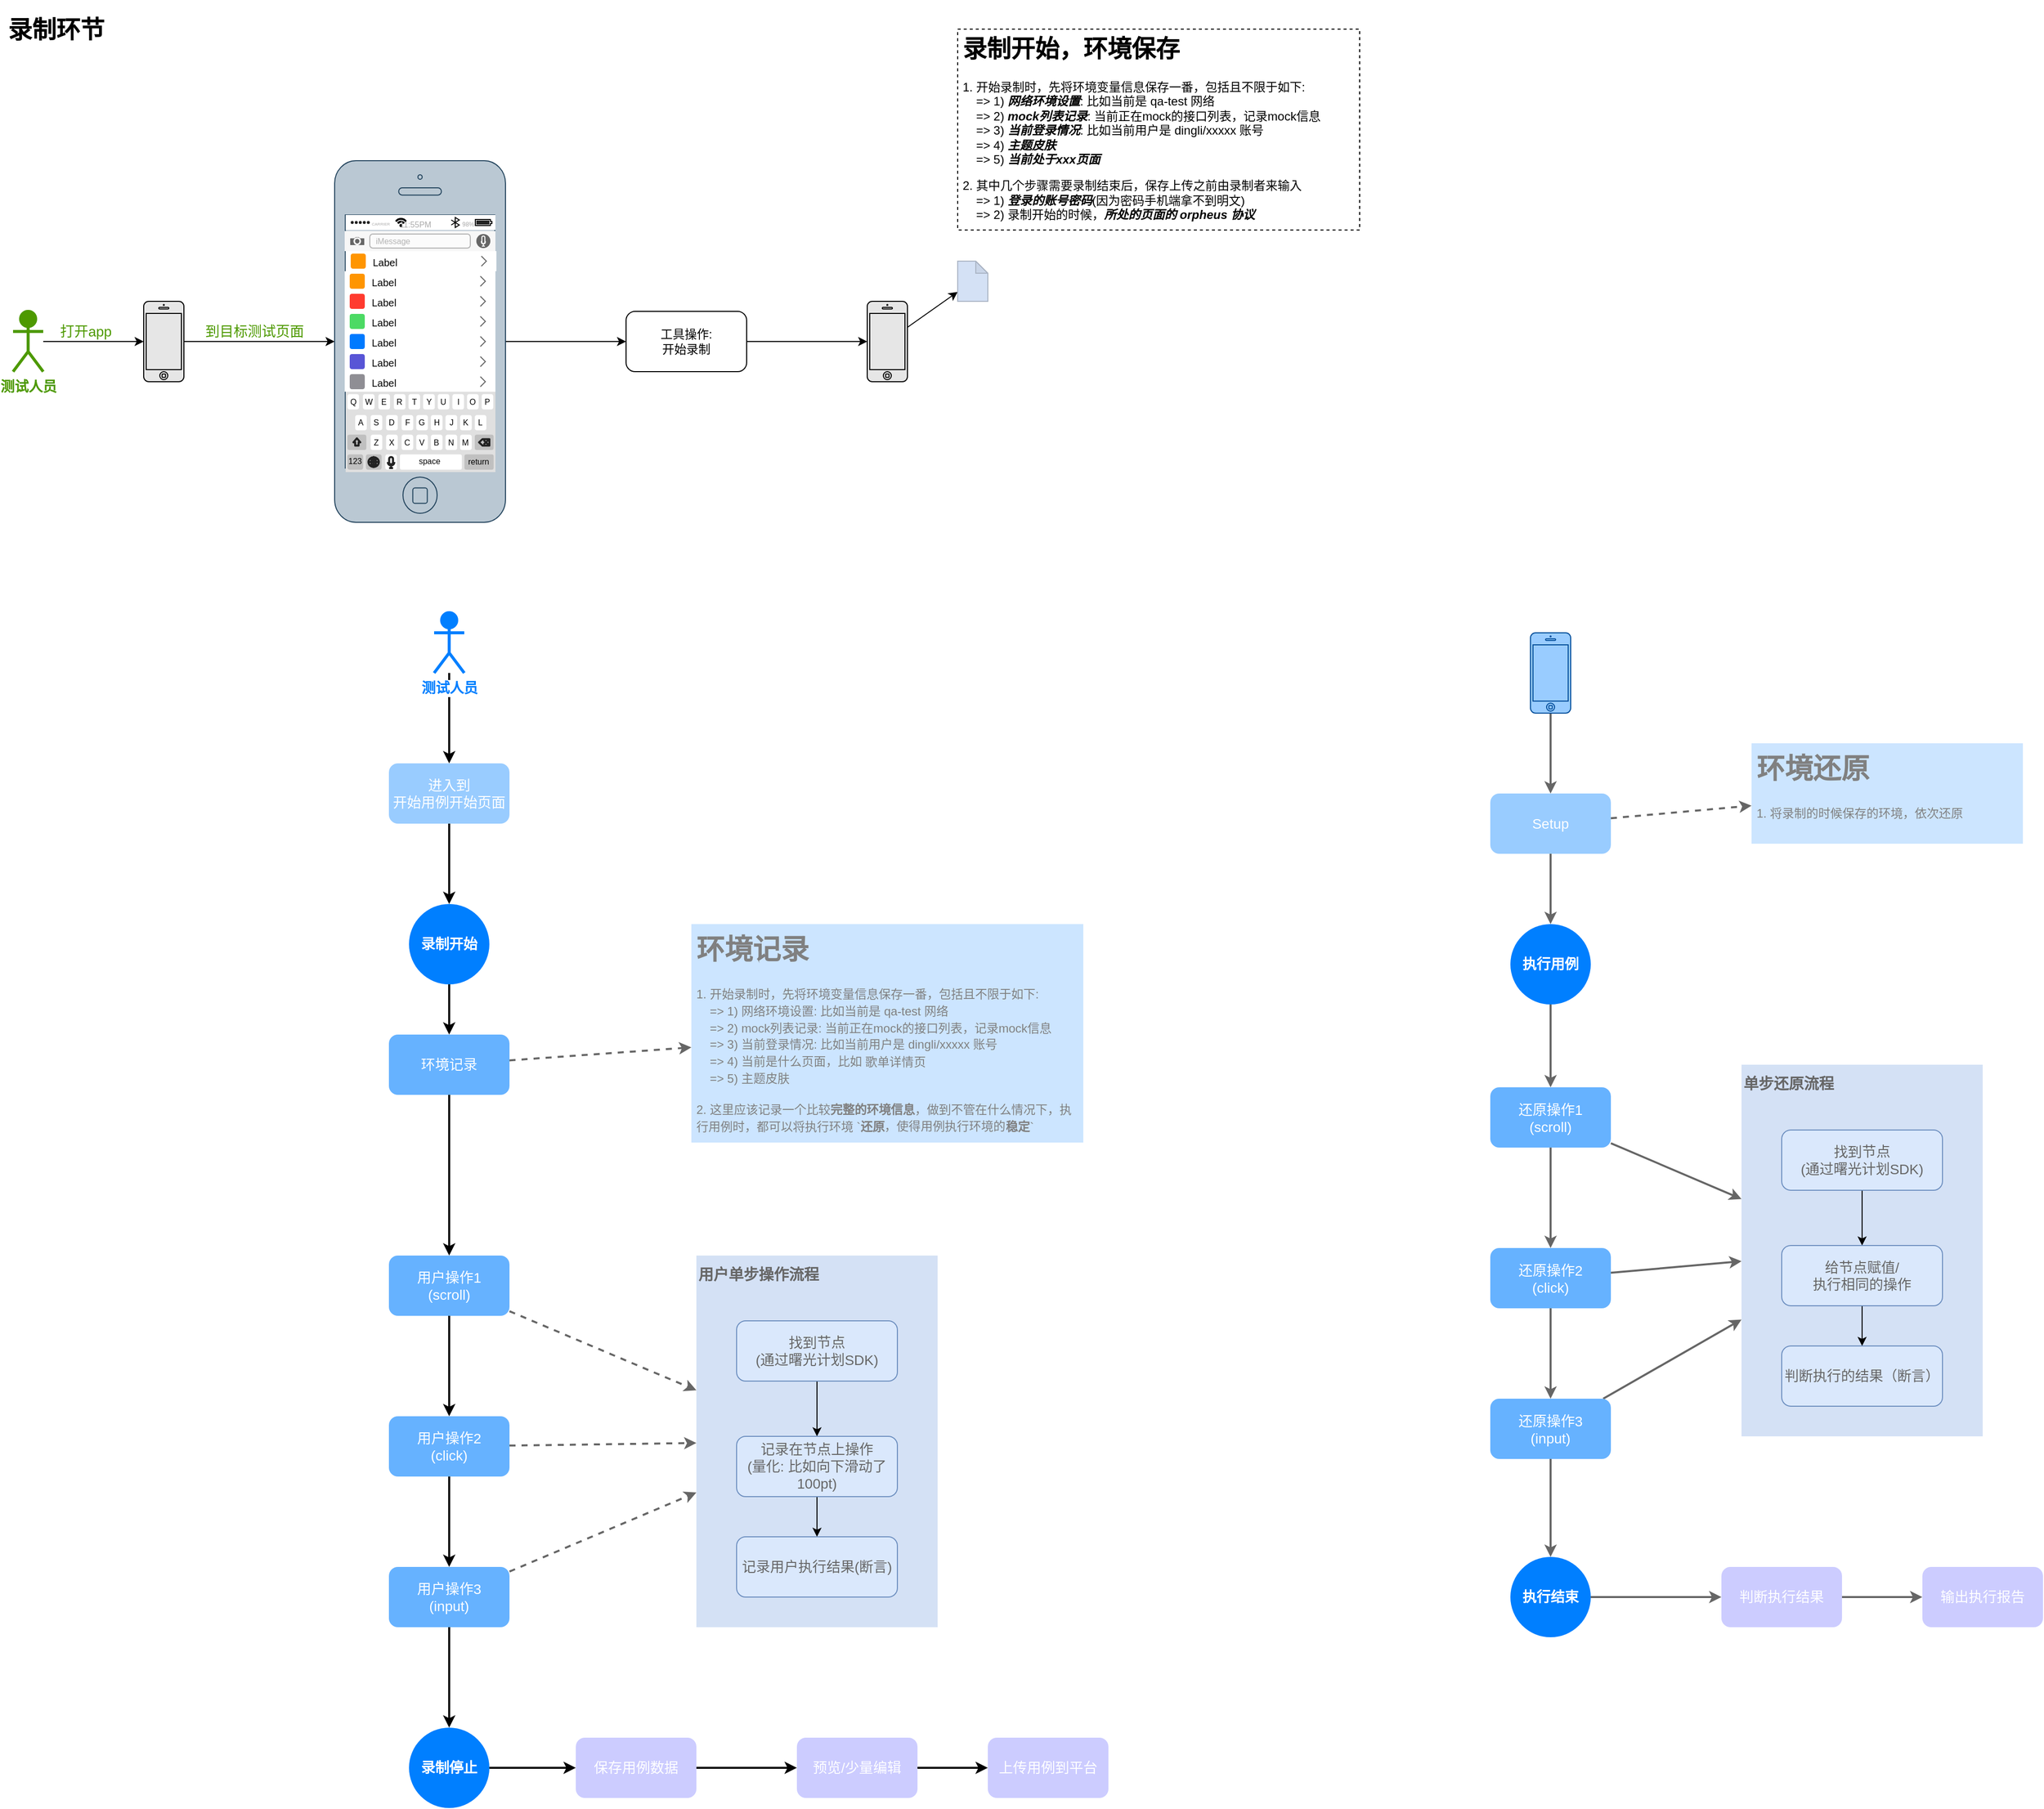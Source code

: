 <mxfile version="15.2.5" type="github">
  <diagram id="6nu6wC9H32lUqhMNFaVd" name="Page-1">
    <mxGraphModel dx="2379" dy="1328" grid="1" gridSize="10" guides="1" tooltips="1" connect="1" arrows="1" fold="1" page="1" pageScale="1" pageWidth="827" pageHeight="1169" math="0" shadow="0">
      <root>
        <mxCell id="0" />
        <mxCell id="1" parent="0" />
        <mxCell id="NThgxDd1clSjv3KLgz4_-77" value="" style="rounded=0;whiteSpace=wrap;html=1;fontSize=14;fontColor=#666666;strokeColor=none;fillColor=#D4E1F5;" parent="1" vertex="1">
          <mxGeometry x="720" y="1260" width="240" height="370" as="geometry" />
        </mxCell>
        <mxCell id="NThgxDd1clSjv3KLgz4_-2" value="&lt;h1&gt;录制环节&lt;/h1&gt;" style="text;html=1;strokeColor=none;fillColor=none;spacing=5;spacingTop=-20;whiteSpace=wrap;overflow=hidden;rounded=0;" parent="1" vertex="1">
          <mxGeometry x="30" y="20" width="190" height="120" as="geometry" />
        </mxCell>
        <mxCell id="NThgxDd1clSjv3KLgz4_-5" style="edgeStyle=none;rounded=0;orthogonalLoop=1;jettySize=auto;html=1;fontSize=14;fontColor=#4D9900;" parent="1" source="NThgxDd1clSjv3KLgz4_-6" target="NThgxDd1clSjv3KLgz4_-10" edge="1">
          <mxGeometry relative="1" as="geometry" />
        </mxCell>
        <mxCell id="NThgxDd1clSjv3KLgz4_-6" value="" style="html=1;verticalLabelPosition=bottom;labelBackgroundColor=#ffffff;verticalAlign=top;shadow=0;dashed=0;strokeWidth=1;shape=mxgraph.ios7.misc.iphone;fontSize=14;fontColor=#FFFFFF;fillColor=#E6E6E6;" parent="1" vertex="1">
          <mxGeometry x="170" y="310" width="40" height="80" as="geometry" />
        </mxCell>
        <mxCell id="NThgxDd1clSjv3KLgz4_-7" style="edgeStyle=none;rounded=0;orthogonalLoop=1;jettySize=auto;html=1;fontSize=14;fontColor=#CC0066;" parent="1" source="NThgxDd1clSjv3KLgz4_-9" target="NThgxDd1clSjv3KLgz4_-6" edge="1">
          <mxGeometry relative="1" as="geometry" />
        </mxCell>
        <mxCell id="NThgxDd1clSjv3KLgz4_-8" value="打开app" style="edgeLabel;html=1;align=center;verticalAlign=middle;resizable=0;points=[];fontSize=14;fontColor=#4D9900;" parent="NThgxDd1clSjv3KLgz4_-7" vertex="1" connectable="0">
          <mxGeometry x="-0.16" relative="1" as="geometry">
            <mxPoint y="-10" as="offset" />
          </mxGeometry>
        </mxCell>
        <mxCell id="NThgxDd1clSjv3KLgz4_-9" value="测试人员" style="shape=umlActor;verticalLabelPosition=bottom;verticalAlign=top;html=1;labelBackgroundColor=#ffffff;fontSize=14;fontColor=#4D9900;fillColor=#4D9900;strokeColor=#4D9900;strokeWidth=3;fontStyle=1" parent="1" vertex="1">
          <mxGeometry x="40" y="320" width="30" height="60" as="geometry" />
        </mxCell>
        <mxCell id="NThgxDd1clSjv3KLgz4_-47" style="edgeStyle=orthogonalEdgeStyle;rounded=0;orthogonalLoop=1;jettySize=auto;html=1;" parent="1" source="NThgxDd1clSjv3KLgz4_-10" target="NThgxDd1clSjv3KLgz4_-46" edge="1">
          <mxGeometry relative="1" as="geometry" />
        </mxCell>
        <mxCell id="NThgxDd1clSjv3KLgz4_-10" value="" style="html=1;verticalLabelPosition=bottom;labelBackgroundColor=#ffffff;verticalAlign=top;shadow=0;dashed=0;strokeWidth=1;shape=mxgraph.ios7.misc.iphone;fontSize=14;fillColor=#bac8d3;strokeColor=#23445d;" parent="1" vertex="1">
          <mxGeometry x="360" y="170" width="170" height="360" as="geometry" />
        </mxCell>
        <mxCell id="NThgxDd1clSjv3KLgz4_-11" value="到目标测试页面" style="edgeLabel;html=1;align=center;verticalAlign=middle;resizable=0;points=[];fontSize=14;fontColor=#4D9900;" parent="1" vertex="1" connectable="0">
          <mxGeometry x="280" y="340" as="geometry" />
        </mxCell>
        <mxCell id="NThgxDd1clSjv3KLgz4_-12" value="" style="shape=rect;strokeColor=none;fillColor=#ffffff;gradientColor=none;shadow=0;labelBackgroundColor=#ffffff;fontSize=14;fontColor=#4D9900;" parent="1" vertex="1">
          <mxGeometry x="370" y="280" width="150" height="120" as="geometry" />
        </mxCell>
        <mxCell id="NThgxDd1clSjv3KLgz4_-13" value="Label" style="shape=rect;strokeColor=none;fontSize=10;fontColor=#000000;resizeWidth=1;align=left;spacingLeft=25;spacingTop=2;" parent="NThgxDd1clSjv3KLgz4_-12" vertex="1">
          <mxGeometry width="150" height="20" relative="1" as="geometry" />
        </mxCell>
        <mxCell id="NThgxDd1clSjv3KLgz4_-14" value="" style="shape=rect;rounded=1;rSize=3;strokeColor=none;fillColor=#FF9501;" parent="NThgxDd1clSjv3KLgz4_-13" vertex="1">
          <mxGeometry y="0.5" width="15" height="15" relative="1" as="geometry">
            <mxPoint x="5" y="-7.5" as="offset" />
          </mxGeometry>
        </mxCell>
        <mxCell id="NThgxDd1clSjv3KLgz4_-15" value="" style="shape=mxgraph.ios7.misc.right;strokeColor=#666666;" parent="NThgxDd1clSjv3KLgz4_-13" vertex="1">
          <mxGeometry x="1" y="0.5" width="5" height="10" relative="1" as="geometry">
            <mxPoint x="-15" y="-5" as="offset" />
          </mxGeometry>
        </mxCell>
        <mxCell id="NThgxDd1clSjv3KLgz4_-16" value="Label" style="shape=rect;strokeColor=none;fontSize=10;fontColor=#000000;resizeWidth=1;align=left;spacingLeft=25;spacingTop=2;" parent="NThgxDd1clSjv3KLgz4_-12" vertex="1">
          <mxGeometry width="150" height="20" relative="1" as="geometry">
            <mxPoint y="20" as="offset" />
          </mxGeometry>
        </mxCell>
        <mxCell id="NThgxDd1clSjv3KLgz4_-17" value="" style="shape=rect;rounded=1;rSize=3;strokeColor=none;fillColor=#FF3B2F;" parent="NThgxDd1clSjv3KLgz4_-16" vertex="1">
          <mxGeometry y="0.5" width="15" height="15" relative="1" as="geometry">
            <mxPoint x="5" y="-7.5" as="offset" />
          </mxGeometry>
        </mxCell>
        <mxCell id="NThgxDd1clSjv3KLgz4_-18" value="" style="shape=mxgraph.ios7.misc.right;strokeColor=#666666;" parent="NThgxDd1clSjv3KLgz4_-16" vertex="1">
          <mxGeometry x="1" y="0.5" width="5" height="10" relative="1" as="geometry">
            <mxPoint x="-15" y="-5" as="offset" />
          </mxGeometry>
        </mxCell>
        <mxCell id="NThgxDd1clSjv3KLgz4_-19" value="Label" style="shape=rect;strokeColor=none;fontSize=10;fontColor=#000000;resizeWidth=1;align=left;spacingLeft=25;spacingTop=2;" parent="NThgxDd1clSjv3KLgz4_-12" vertex="1">
          <mxGeometry width="150" height="20" relative="1" as="geometry">
            <mxPoint y="40" as="offset" />
          </mxGeometry>
        </mxCell>
        <mxCell id="NThgxDd1clSjv3KLgz4_-20" value="" style="shape=rect;rounded=1;rSize=3;strokeColor=none;fillColor=#4CDA64;" parent="NThgxDd1clSjv3KLgz4_-19" vertex="1">
          <mxGeometry y="0.5" width="15" height="15" relative="1" as="geometry">
            <mxPoint x="5" y="-7.5" as="offset" />
          </mxGeometry>
        </mxCell>
        <mxCell id="NThgxDd1clSjv3KLgz4_-21" value="" style="shape=mxgraph.ios7.misc.right;strokeColor=#666666;" parent="NThgxDd1clSjv3KLgz4_-19" vertex="1">
          <mxGeometry x="1" y="0.5" width="5" height="10" relative="1" as="geometry">
            <mxPoint x="-15" y="-5" as="offset" />
          </mxGeometry>
        </mxCell>
        <mxCell id="NThgxDd1clSjv3KLgz4_-22" value="Label" style="shape=rect;strokeColor=none;fontSize=10;fontColor=#000000;resizeWidth=1;align=left;spacingLeft=25;spacingTop=2;" parent="NThgxDd1clSjv3KLgz4_-12" vertex="1">
          <mxGeometry width="150" height="20" relative="1" as="geometry">
            <mxPoint y="60" as="offset" />
          </mxGeometry>
        </mxCell>
        <mxCell id="NThgxDd1clSjv3KLgz4_-23" value="" style="shape=rect;rounded=1;rSize=3;strokeColor=none;fillColor=#007AFF;" parent="NThgxDd1clSjv3KLgz4_-22" vertex="1">
          <mxGeometry y="0.5" width="15" height="15" relative="1" as="geometry">
            <mxPoint x="5" y="-7.5" as="offset" />
          </mxGeometry>
        </mxCell>
        <mxCell id="NThgxDd1clSjv3KLgz4_-24" value="" style="shape=mxgraph.ios7.misc.right;strokeColor=#666666;" parent="NThgxDd1clSjv3KLgz4_-22" vertex="1">
          <mxGeometry x="1" y="0.5" width="5" height="10" relative="1" as="geometry">
            <mxPoint x="-15" y="-5" as="offset" />
          </mxGeometry>
        </mxCell>
        <mxCell id="NThgxDd1clSjv3KLgz4_-25" value="Label" style="shape=rect;strokeColor=none;fontSize=10;fontColor=#000000;resizeWidth=1;align=left;spacingLeft=25;spacingTop=2;" parent="NThgxDd1clSjv3KLgz4_-12" vertex="1">
          <mxGeometry width="150" height="20" relative="1" as="geometry">
            <mxPoint y="80" as="offset" />
          </mxGeometry>
        </mxCell>
        <mxCell id="NThgxDd1clSjv3KLgz4_-26" value="" style="shape=rect;rounded=1;rSize=3;strokeColor=none;fillColor=#5855D6;" parent="NThgxDd1clSjv3KLgz4_-25" vertex="1">
          <mxGeometry y="0.5" width="15" height="15" relative="1" as="geometry">
            <mxPoint x="5" y="-7.5" as="offset" />
          </mxGeometry>
        </mxCell>
        <mxCell id="NThgxDd1clSjv3KLgz4_-27" value="" style="shape=mxgraph.ios7.misc.right;strokeColor=#666666;" parent="NThgxDd1clSjv3KLgz4_-25" vertex="1">
          <mxGeometry x="1" y="0.5" width="5" height="10" relative="1" as="geometry">
            <mxPoint x="-15" y="-5" as="offset" />
          </mxGeometry>
        </mxCell>
        <mxCell id="NThgxDd1clSjv3KLgz4_-28" value="Label" style="shape=rect;strokeColor=none;fontSize=10;fontColor=#000000;resizeWidth=1;align=left;spacingLeft=25;spacingTop=2;" parent="NThgxDd1clSjv3KLgz4_-12" vertex="1">
          <mxGeometry width="150" height="20" relative="1" as="geometry">
            <mxPoint y="100" as="offset" />
          </mxGeometry>
        </mxCell>
        <mxCell id="NThgxDd1clSjv3KLgz4_-29" value="" style="shape=rect;rounded=1;rSize=3;strokeColor=none;fillColor=#8F8E94;" parent="NThgxDd1clSjv3KLgz4_-28" vertex="1">
          <mxGeometry y="0.5" width="15" height="15" relative="1" as="geometry">
            <mxPoint x="5" y="-7.5" as="offset" />
          </mxGeometry>
        </mxCell>
        <mxCell id="NThgxDd1clSjv3KLgz4_-30" value="" style="shape=mxgraph.ios7.misc.right;strokeColor=#666666;" parent="NThgxDd1clSjv3KLgz4_-28" vertex="1">
          <mxGeometry x="1" y="0.5" width="5" height="10" relative="1" as="geometry">
            <mxPoint x="-15" y="-5" as="offset" />
          </mxGeometry>
        </mxCell>
        <mxCell id="NThgxDd1clSjv3KLgz4_-31" value="" style="html=1;strokeWidth=1;shadow=0;dashed=0;shape=mxgraph.ios7ui.appBar;fillColor=#ffffff;gradientColor=none;labelBackgroundColor=#ffffff;fontSize=14;fontColor=#4D9900;" parent="1" vertex="1">
          <mxGeometry x="371" y="224" width="149" height="15" as="geometry" />
        </mxCell>
        <mxCell id="NThgxDd1clSjv3KLgz4_-32" value="CARRIER" style="shape=rect;align=left;fontSize=8;spacingLeft=24;fontSize=4;fontColor=#aaaaaa;strokeColor=none;fillColor=none;spacingTop=4;" parent="NThgxDd1clSjv3KLgz4_-31" vertex="1">
          <mxGeometry y="0.5" width="50" height="13" relative="1" as="geometry">
            <mxPoint y="-6.5" as="offset" />
          </mxGeometry>
        </mxCell>
        <mxCell id="NThgxDd1clSjv3KLgz4_-33" value="11:55PM" style="shape=rect;fontSize=8;fontColor=#aaaaaa;strokeColor=none;fillColor=none;spacingTop=4;" parent="NThgxDd1clSjv3KLgz4_-31" vertex="1">
          <mxGeometry x="0.5" y="0.5" width="50" height="13" relative="1" as="geometry">
            <mxPoint x="-30" y="-6.5" as="offset" />
          </mxGeometry>
        </mxCell>
        <mxCell id="NThgxDd1clSjv3KLgz4_-34" value="98%" style="shape=rect;align=right;fontSize=8;spacingRight=19;fontSize=6;fontColor=#aaaaaa;strokeColor=none;fillColor=none;spacingTop=4;" parent="NThgxDd1clSjv3KLgz4_-31" vertex="1">
          <mxGeometry x="1" y="0.5" width="45" height="13" relative="1" as="geometry">
            <mxPoint x="-45" y="-6.5" as="offset" />
          </mxGeometry>
        </mxCell>
        <mxCell id="NThgxDd1clSjv3KLgz4_-35" value="" style="shape=rect;fillColor=#F7F7F7;strokeColor=none;labelBackgroundColor=#ffffff;fontSize=14;fontColor=#4D9900;" parent="1" vertex="1">
          <mxGeometry x="370" y="240" width="150" height="20" as="geometry" />
        </mxCell>
        <mxCell id="NThgxDd1clSjv3KLgz4_-36" value="iMessage" style="html=1;strokeWidth=1;shadow=0;dashed=0;shape=mxgraph.ios7ui.marginRect;rx=3;ry=3;rectMarginLeft=25;rectMarginRight=25;rectMarginTop=3;rectMarginBottom=3;fillColor=#FBFBFB;strokeColor=#B3B3B3;fontColor=#B3B3B3;align=left;spacingLeft=29;fontSize=8;" parent="NThgxDd1clSjv3KLgz4_-35" vertex="1">
          <mxGeometry width="150" height="20" as="geometry" />
        </mxCell>
        <mxCell id="NThgxDd1clSjv3KLgz4_-37" value="" style="strokeWidth=1;strokeColor=#F7F7F7;fillColor=#666666;shape=mxgraph.ios7.icons.camera;" parent="NThgxDd1clSjv3KLgz4_-35" vertex="1">
          <mxGeometry y="0.5" width="15" height="9" relative="1" as="geometry">
            <mxPoint x="5" y="-4.5" as="offset" />
          </mxGeometry>
        </mxCell>
        <mxCell id="NThgxDd1clSjv3KLgz4_-38" value="" style="strokeColor=none;fillColor=#666666;shape=ellipse;" parent="NThgxDd1clSjv3KLgz4_-35" vertex="1">
          <mxGeometry x="1" y="0.5" width="14" height="14" relative="1" as="geometry">
            <mxPoint x="-19" y="-7" as="offset" />
          </mxGeometry>
        </mxCell>
        <mxCell id="NThgxDd1clSjv3KLgz4_-39" value="" style="strokeColor=#F7F7F7;fillColor=none;shape=mxgraph.ios7.icons.microphone;strokeWidth=1;" parent="NThgxDd1clSjv3KLgz4_-38" vertex="1">
          <mxGeometry x="0.5" y="0.5" width="4" height="10" relative="1" as="geometry">
            <mxPoint x="-2" y="-5" as="offset" />
          </mxGeometry>
        </mxCell>
        <mxCell id="NThgxDd1clSjv3KLgz4_-40" value="" style="html=1;verticalLabelPosition=bottom;labelBackgroundColor=#ffffff;verticalAlign=top;shadow=0;dashed=0;strokeWidth=2;shape=mxgraph.ios7.misc.keyboard_(letters);fontSize=14;fontColor=#4D9900;fillColor=#E6FFCC;" parent="1" vertex="1">
          <mxGeometry x="371" y="400" width="149" height="80" as="geometry" />
        </mxCell>
        <mxCell id="NThgxDd1clSjv3KLgz4_-41" value="Label" style="shape=rect;strokeColor=none;fontSize=10;fontColor=#000000;resizeWidth=1;align=left;spacingLeft=25;spacingTop=2;" parent="1" vertex="1">
          <mxGeometry x="371" y="260" width="150" height="20" as="geometry" />
        </mxCell>
        <mxCell id="NThgxDd1clSjv3KLgz4_-42" value="" style="shape=rect;rounded=1;rSize=3;strokeColor=none;fillColor=#FF9501;" parent="NThgxDd1clSjv3KLgz4_-41" vertex="1">
          <mxGeometry y="0.5" width="15" height="15" relative="1" as="geometry">
            <mxPoint x="5" y="-7.5" as="offset" />
          </mxGeometry>
        </mxCell>
        <mxCell id="NThgxDd1clSjv3KLgz4_-43" value="" style="shape=mxgraph.ios7.misc.right;strokeColor=#666666;" parent="NThgxDd1clSjv3KLgz4_-41" vertex="1">
          <mxGeometry x="1" y="0.5" width="5" height="10" relative="1" as="geometry">
            <mxPoint x="-15" y="-5" as="offset" />
          </mxGeometry>
        </mxCell>
        <mxCell id="NThgxDd1clSjv3KLgz4_-52" style="edgeStyle=orthogonalEdgeStyle;rounded=0;orthogonalLoop=1;jettySize=auto;html=1;" parent="1" source="NThgxDd1clSjv3KLgz4_-46" target="NThgxDd1clSjv3KLgz4_-50" edge="1">
          <mxGeometry relative="1" as="geometry" />
        </mxCell>
        <mxCell id="NThgxDd1clSjv3KLgz4_-46" value="工具操作:&lt;br&gt;开始录制" style="rounded=1;whiteSpace=wrap;html=1;" parent="1" vertex="1">
          <mxGeometry x="650" y="320" width="120" height="60" as="geometry" />
        </mxCell>
        <mxCell id="NThgxDd1clSjv3KLgz4_-49" style="edgeStyle=none;rounded=0;orthogonalLoop=1;jettySize=auto;html=1;fontSize=14;fontColor=#4D9900;startArrow=none;startFill=0;endArrow=classic;endFill=1;" parent="1" source="NThgxDd1clSjv3KLgz4_-50" target="NThgxDd1clSjv3KLgz4_-51" edge="1">
          <mxGeometry relative="1" as="geometry" />
        </mxCell>
        <mxCell id="NThgxDd1clSjv3KLgz4_-50" value="" style="html=1;verticalLabelPosition=bottom;labelBackgroundColor=#ffffff;verticalAlign=top;shadow=0;dashed=0;strokeWidth=1;shape=mxgraph.ios7.misc.iphone;fontSize=14;fontColor=#FFFFFF;fillColor=#E6E6E6;" parent="1" vertex="1">
          <mxGeometry x="890" y="310" width="40" height="80" as="geometry" />
        </mxCell>
        <mxCell id="NThgxDd1clSjv3KLgz4_-51" value="" style="shape=note;whiteSpace=wrap;html=1;backgroundOutline=1;darkOpacity=0.05;labelBackgroundColor=#ffffff;fontSize=14;fontColor=#4D9900;strokeWidth=1;size=12;fillColor=#D4E1F5;strokeColor=#AAB4C4;" parent="1" vertex="1">
          <mxGeometry x="980" y="270" width="30" height="40" as="geometry" />
        </mxCell>
        <mxCell id="NThgxDd1clSjv3KLgz4_-53" value="&lt;h1&gt;录制开始，环境保存&lt;/h1&gt;&lt;p&gt;1. 开始录制时，先将环境变量信息保存一番，包括且不限于如下:&amp;nbsp;&lt;br&gt;&amp;nbsp; &amp;nbsp; =&amp;gt; 1) &lt;b&gt;&lt;i&gt;网络环境设置&lt;/i&gt;&lt;/b&gt;: 比如当前是 qa-test 网络&lt;br&gt;&amp;nbsp; &amp;nbsp; =&amp;gt; 2) &lt;b&gt;&lt;i&gt;mock列表记录&lt;/i&gt;&lt;/b&gt;: 当前正在mock的接口列表，记录mock信息&lt;br&gt;&amp;nbsp; &amp;nbsp; =&amp;gt; 3) &lt;b&gt;&lt;i&gt;当前登录情况&lt;/i&gt;&lt;/b&gt;: 比如当前用户是 dingli/xxxxx 账号&lt;br&gt;&amp;nbsp; &amp;nbsp; =&amp;gt; 4) &lt;b&gt;&lt;i&gt;主题皮肤&lt;/i&gt;&lt;/b&gt;&lt;br&gt;&amp;nbsp; &amp;nbsp; =&amp;gt; 5) &lt;b&gt;&lt;i&gt;当前处于xxx页面&lt;/i&gt;&lt;/b&gt;&lt;/p&gt;&lt;p&gt;2. 其中几个步骤需要录制结束后，保存上传之前由录制者来输入&lt;br&gt;&amp;nbsp; &amp;nbsp; =&amp;gt; 1) &lt;b&gt;&lt;i&gt;登录的账号密码&lt;/i&gt;&lt;/b&gt;(因为密码手机端拿不到明文)&lt;br&gt;&amp;nbsp; &amp;nbsp; =&amp;gt; 2) 录制开始的时候，&lt;b&gt;&lt;i&gt;所处的页面的 orpheus 协议&lt;/i&gt;&lt;/b&gt;&lt;/p&gt;" style="text;html=1;strokeColor=default;fillColor=none;spacing=5;spacingTop=-20;whiteSpace=wrap;overflow=hidden;rounded=0;dashed=1;" parent="1" vertex="1">
          <mxGeometry x="980" y="39" width="400" height="200" as="geometry" />
        </mxCell>
        <mxCell id="NThgxDd1clSjv3KLgz4_-61" style="edgeStyle=orthogonalEdgeStyle;rounded=0;orthogonalLoop=1;jettySize=auto;html=1;fontSize=14;fontColor=#000000;strokeWidth=2;" parent="1" source="NThgxDd1clSjv3KLgz4_-54" target="NThgxDd1clSjv3KLgz4_-60" edge="1">
          <mxGeometry relative="1" as="geometry" />
        </mxCell>
        <mxCell id="NThgxDd1clSjv3KLgz4_-54" value="录制开始" style="ellipse;whiteSpace=wrap;html=1;aspect=fixed;strokeColor=none;fontSize=14;fontStyle=1;fontColor=#FFFFFF;fillColor=#007FFF;" parent="1" vertex="1">
          <mxGeometry x="434" y="910" width="80" height="80" as="geometry" />
        </mxCell>
        <mxCell id="NThgxDd1clSjv3KLgz4_-59" style="edgeStyle=orthogonalEdgeStyle;rounded=0;orthogonalLoop=1;jettySize=auto;html=1;fontSize=14;fontColor=#000000;strokeWidth=2;" parent="1" source="NThgxDd1clSjv3KLgz4_-56" target="NThgxDd1clSjv3KLgz4_-54" edge="1">
          <mxGeometry relative="1" as="geometry" />
        </mxCell>
        <mxCell id="NThgxDd1clSjv3KLgz4_-56" value="进入到&lt;br&gt;开始用例开始页面" style="rounded=1;whiteSpace=wrap;html=1;fontSize=14;fillColor=#99CCFF;strokeColor=none;fontColor=#FFFFFF;" parent="1" vertex="1">
          <mxGeometry x="414" y="770" width="120" height="60" as="geometry" />
        </mxCell>
        <mxCell id="NThgxDd1clSjv3KLgz4_-63" style="rounded=0;orthogonalLoop=1;jettySize=auto;html=1;fontSize=14;fontColor=#808080;dashed=1;strokeWidth=2;strokeColor=#666666;" parent="1" source="NThgxDd1clSjv3KLgz4_-60" target="NThgxDd1clSjv3KLgz4_-62" edge="1">
          <mxGeometry relative="1" as="geometry" />
        </mxCell>
        <mxCell id="NThgxDd1clSjv3KLgz4_-68" style="edgeStyle=none;rounded=0;orthogonalLoop=1;jettySize=auto;html=1;fontSize=14;fontColor=#808080;strokeWidth=2;" parent="1" source="NThgxDd1clSjv3KLgz4_-60" target="NThgxDd1clSjv3KLgz4_-65" edge="1">
          <mxGeometry relative="1" as="geometry" />
        </mxCell>
        <mxCell id="NThgxDd1clSjv3KLgz4_-60" value="环境记录" style="rounded=1;whiteSpace=wrap;html=1;fontSize=14;fillColor=#66B2FF;strokeColor=none;fontColor=#FFFFFF;" parent="1" vertex="1">
          <mxGeometry x="414" y="1040" width="120" height="60" as="geometry" />
        </mxCell>
        <mxCell id="NThgxDd1clSjv3KLgz4_-62" value="&lt;h1&gt;环境记录&lt;/h1&gt;&lt;p&gt;&lt;span style=&quot;font-size: 12px&quot;&gt;1. 开始录制时，先将环境变量信息保存一番，包括且不限于如下:&amp;nbsp;&lt;/span&gt;&lt;br style=&quot;font-size: 12px&quot;&gt;&lt;span style=&quot;font-size: 12px&quot;&gt;&amp;nbsp; &amp;nbsp; =&amp;gt; 1) 网络环境设置: 比如当前是 qa-test 网络&lt;/span&gt;&lt;br style=&quot;font-size: 12px&quot;&gt;&lt;span style=&quot;font-size: 12px&quot;&gt;&amp;nbsp; &amp;nbsp; =&amp;gt; 2) mock列表记录: 当前正在mock的接口列表，记录mock信息&lt;/span&gt;&lt;br style=&quot;font-size: 12px&quot;&gt;&lt;span style=&quot;font-size: 12px&quot;&gt;&amp;nbsp; &amp;nbsp; =&amp;gt; 3) 当前登录情况: 比如当前用户是 dingli/xxxxx 账号&lt;/span&gt;&lt;br style=&quot;font-size: 12px&quot;&gt;&lt;span style=&quot;font-size: 12px&quot;&gt;&amp;nbsp; &amp;nbsp; =&amp;gt; 4) 当前是什么页面，比如 `歌单详情页`&amp;nbsp;&lt;br&gt;&amp;nbsp; &amp;nbsp; =&amp;gt; 5) 主题皮肤&lt;/span&gt;&lt;/p&gt;&lt;p&gt;&lt;span style=&quot;font-size: 12px&quot;&gt;2. 这里应该记录一个比较&lt;b&gt;完整的环境信息&lt;/b&gt;，做到不管在什么情况下，执行用例时，都可以将执行环境 `&lt;b&gt;还原&lt;/b&gt;`，使得用例执行环境的 `&lt;b&gt;稳定&lt;/b&gt;`&lt;/span&gt;&lt;/p&gt;" style="text;html=1;spacing=5;spacingTop=-20;whiteSpace=wrap;overflow=hidden;rounded=0;fontSize=14;fontColor=#808080;fillColor=#CCE5FF;" parent="1" vertex="1">
          <mxGeometry x="715" y="930" width="390" height="217.5" as="geometry" />
        </mxCell>
        <mxCell id="NThgxDd1clSjv3KLgz4_-70" style="edgeStyle=none;rounded=0;orthogonalLoop=1;jettySize=auto;html=1;fontSize=14;fontColor=#808080;strokeWidth=2;" parent="1" source="NThgxDd1clSjv3KLgz4_-64" target="NThgxDd1clSjv3KLgz4_-66" edge="1">
          <mxGeometry relative="1" as="geometry" />
        </mxCell>
        <mxCell id="NThgxDd1clSjv3KLgz4_-80" style="edgeStyle=none;rounded=0;orthogonalLoop=1;jettySize=auto;html=1;dashed=1;fontSize=15;fontColor=#666666;strokeWidth=2;strokeColor=#666666;" parent="1" source="NThgxDd1clSjv3KLgz4_-64" target="NThgxDd1clSjv3KLgz4_-77" edge="1">
          <mxGeometry relative="1" as="geometry" />
        </mxCell>
        <mxCell id="NThgxDd1clSjv3KLgz4_-64" value="用户操作2&lt;br&gt;(click)" style="rounded=1;whiteSpace=wrap;html=1;fontSize=14;fillColor=#66B2FF;strokeColor=none;fontColor=#FFFFFF;" parent="1" vertex="1">
          <mxGeometry x="414" y="1420" width="120" height="60" as="geometry" />
        </mxCell>
        <mxCell id="NThgxDd1clSjv3KLgz4_-69" style="edgeStyle=none;rounded=0;orthogonalLoop=1;jettySize=auto;html=1;fontSize=14;fontColor=#808080;strokeWidth=2;" parent="1" source="NThgxDd1clSjv3KLgz4_-65" target="NThgxDd1clSjv3KLgz4_-64" edge="1">
          <mxGeometry relative="1" as="geometry" />
        </mxCell>
        <mxCell id="NThgxDd1clSjv3KLgz4_-79" style="edgeStyle=none;rounded=0;orthogonalLoop=1;jettySize=auto;html=1;fontSize=15;fontColor=#666666;dashed=1;strokeWidth=2;strokeColor=#666666;" parent="1" source="NThgxDd1clSjv3KLgz4_-65" target="NThgxDd1clSjv3KLgz4_-77" edge="1">
          <mxGeometry relative="1" as="geometry" />
        </mxCell>
        <mxCell id="NThgxDd1clSjv3KLgz4_-65" value="用户操作1&lt;br&gt;(scroll)" style="rounded=1;whiteSpace=wrap;html=1;fontSize=14;fillColor=#66B2FF;strokeColor=none;fontColor=#FFFFFF;" parent="1" vertex="1">
          <mxGeometry x="414" y="1260" width="120" height="60" as="geometry" />
        </mxCell>
        <mxCell id="NThgxDd1clSjv3KLgz4_-81" style="edgeStyle=none;rounded=0;orthogonalLoop=1;jettySize=auto;html=1;dashed=1;fontSize=15;fontColor=#666666;strokeWidth=2;strokeColor=#666666;" parent="1" source="NThgxDd1clSjv3KLgz4_-66" target="NThgxDd1clSjv3KLgz4_-77" edge="1">
          <mxGeometry relative="1" as="geometry" />
        </mxCell>
        <mxCell id="NThgxDd1clSjv3KLgz4_-84" style="edgeStyle=none;rounded=0;orthogonalLoop=1;jettySize=auto;html=1;fontSize=15;fontColor=#666666;strokeWidth=2;" parent="1" source="NThgxDd1clSjv3KLgz4_-66" target="NThgxDd1clSjv3KLgz4_-83" edge="1">
          <mxGeometry relative="1" as="geometry" />
        </mxCell>
        <mxCell id="NThgxDd1clSjv3KLgz4_-66" value="用户操作3&lt;br&gt;(input)" style="rounded=1;whiteSpace=wrap;html=1;fontSize=14;fillColor=#66B2FF;strokeColor=none;fontColor=#FFFFFF;" parent="1" vertex="1">
          <mxGeometry x="414" y="1570" width="120" height="60" as="geometry" />
        </mxCell>
        <mxCell id="NThgxDd1clSjv3KLgz4_-75" style="edgeStyle=none;rounded=0;orthogonalLoop=1;jettySize=auto;html=1;fontSize=14;fontColor=#808080;" parent="1" source="NThgxDd1clSjv3KLgz4_-71" target="NThgxDd1clSjv3KLgz4_-72" edge="1">
          <mxGeometry relative="1" as="geometry" />
        </mxCell>
        <mxCell id="NThgxDd1clSjv3KLgz4_-71" value="找到`节点`&lt;br&gt;(通过曙光计划SDK)" style="rounded=1;whiteSpace=wrap;html=1;fontSize=14;strokeColor=#6c8ebf;fillColor=#dae8fc;fontColor=#666666;" parent="1" vertex="1">
          <mxGeometry x="760" y="1325" width="160" height="60" as="geometry" />
        </mxCell>
        <mxCell id="NThgxDd1clSjv3KLgz4_-76" style="edgeStyle=none;rounded=0;orthogonalLoop=1;jettySize=auto;html=1;fontSize=14;fontColor=#808080;" parent="1" source="NThgxDd1clSjv3KLgz4_-72" target="NThgxDd1clSjv3KLgz4_-73" edge="1">
          <mxGeometry relative="1" as="geometry" />
        </mxCell>
        <mxCell id="NThgxDd1clSjv3KLgz4_-72" value="记录在节点上操作&lt;br&gt;(量化: 比如向下滑动了100pt)" style="rounded=1;whiteSpace=wrap;html=1;fontSize=14;strokeColor=#6c8ebf;fillColor=#dae8fc;fontColor=#666666;" parent="1" vertex="1">
          <mxGeometry x="760" y="1440" width="160" height="60" as="geometry" />
        </mxCell>
        <mxCell id="NThgxDd1clSjv3KLgz4_-73" value="记录用户执行结果(断言)" style="rounded=1;whiteSpace=wrap;html=1;fontSize=14;strokeColor=#6c8ebf;fillColor=#dae8fc;fontColor=#666666;" parent="1" vertex="1">
          <mxGeometry x="760" y="1540" width="160" height="60" as="geometry" />
        </mxCell>
        <mxCell id="NThgxDd1clSjv3KLgz4_-78" value="用户单步操作流程" style="text;html=1;strokeColor=none;fillColor=none;align=left;verticalAlign=middle;whiteSpace=wrap;rounded=0;fontSize=15;fontColor=#666666;fontStyle=1" parent="1" vertex="1">
          <mxGeometry x="720" y="1260" width="140" height="35" as="geometry" />
        </mxCell>
        <mxCell id="NThgxDd1clSjv3KLgz4_-86" style="edgeStyle=none;rounded=0;orthogonalLoop=1;jettySize=auto;html=1;fontSize=15;fontColor=#666666;strokeWidth=2;" parent="1" source="NThgxDd1clSjv3KLgz4_-83" target="NThgxDd1clSjv3KLgz4_-85" edge="1">
          <mxGeometry relative="1" as="geometry" />
        </mxCell>
        <mxCell id="NThgxDd1clSjv3KLgz4_-83" value="录制停止" style="ellipse;whiteSpace=wrap;html=1;aspect=fixed;strokeColor=none;fontSize=14;fontStyle=1;fontColor=#FFFFFF;fillColor=#007FFF;" parent="1" vertex="1">
          <mxGeometry x="434" y="1730" width="80" height="80" as="geometry" />
        </mxCell>
        <mxCell id="NThgxDd1clSjv3KLgz4_-88" style="edgeStyle=none;rounded=0;orthogonalLoop=1;jettySize=auto;html=1;fontSize=15;fontColor=#666666;strokeWidth=2;" parent="1" source="NThgxDd1clSjv3KLgz4_-85" target="NThgxDd1clSjv3KLgz4_-87" edge="1">
          <mxGeometry relative="1" as="geometry" />
        </mxCell>
        <mxCell id="NThgxDd1clSjv3KLgz4_-85" value="保存用例数据" style="rounded=1;whiteSpace=wrap;html=1;fontSize=14;fillColor=#CCCCFF;strokeColor=none;fontColor=#FFFFFF;" parent="1" vertex="1">
          <mxGeometry x="600" y="1740" width="120" height="60" as="geometry" />
        </mxCell>
        <mxCell id="NThgxDd1clSjv3KLgz4_-90" style="edgeStyle=none;rounded=0;orthogonalLoop=1;jettySize=auto;html=1;fontSize=15;fontColor=#666666;strokeWidth=2;" parent="1" source="NThgxDd1clSjv3KLgz4_-87" target="NThgxDd1clSjv3KLgz4_-89" edge="1">
          <mxGeometry relative="1" as="geometry" />
        </mxCell>
        <mxCell id="NThgxDd1clSjv3KLgz4_-87" value="&lt;span&gt;预览/少量编辑&lt;/span&gt;" style="rounded=1;whiteSpace=wrap;html=1;fontSize=14;fillColor=#CCCCFF;strokeColor=none;fontColor=#FFFFFF;" parent="1" vertex="1">
          <mxGeometry x="820" y="1740" width="120" height="60" as="geometry" />
        </mxCell>
        <mxCell id="NThgxDd1clSjv3KLgz4_-89" value="上传用例到平台" style="rounded=1;whiteSpace=wrap;html=1;fontSize=14;fillColor=#CCCCFF;strokeColor=none;fontColor=#FFFFFF;" parent="1" vertex="1">
          <mxGeometry x="1010" y="1740" width="120" height="60" as="geometry" />
        </mxCell>
        <mxCell id="NThgxDd1clSjv3KLgz4_-97" style="edgeStyle=none;rounded=0;orthogonalLoop=1;jettySize=auto;html=1;fontSize=15;fontColor=#FFFFFF;strokeColor=#666666;strokeWidth=2;" parent="1" source="NThgxDd1clSjv3KLgz4_-101" target="NThgxDd1clSjv3KLgz4_-96" edge="1">
          <mxGeometry relative="1" as="geometry">
            <mxPoint x="1570" y="720" as="sourcePoint" />
          </mxGeometry>
        </mxCell>
        <mxCell id="NThgxDd1clSjv3KLgz4_-95" style="edgeStyle=none;rounded=0;orthogonalLoop=1;jettySize=auto;html=1;fontSize=15;fontColor=#666666;strokeWidth=2;" parent="1" source="NThgxDd1clSjv3KLgz4_-93" target="NThgxDd1clSjv3KLgz4_-56" edge="1">
          <mxGeometry relative="1" as="geometry" />
        </mxCell>
        <mxCell id="NThgxDd1clSjv3KLgz4_-93" value="测试人员" style="shape=umlActor;verticalLabelPosition=bottom;verticalAlign=top;html=1;labelBackgroundColor=#ffffff;fontSize=14;strokeWidth=3;fontStyle=1;fillColor=#007FFF;strokeColor=#007FFF;fontColor=#007FFF;" parent="1" vertex="1">
          <mxGeometry x="459" y="620" width="30" height="60" as="geometry" />
        </mxCell>
        <mxCell id="NThgxDd1clSjv3KLgz4_-99" style="edgeStyle=none;rounded=0;orthogonalLoop=1;jettySize=auto;html=1;fontSize=15;fontColor=#FFFFFF;strokeColor=#666666;strokeWidth=2;dashed=1;" parent="1" source="NThgxDd1clSjv3KLgz4_-96" target="NThgxDd1clSjv3KLgz4_-98" edge="1">
          <mxGeometry relative="1" as="geometry" />
        </mxCell>
        <mxCell id="NThgxDd1clSjv3KLgz4_-102" style="edgeStyle=none;rounded=0;orthogonalLoop=1;jettySize=auto;html=1;fontSize=15;fontColor=#FFFFFF;strokeColor=#666666;strokeWidth=2;" parent="1" source="NThgxDd1clSjv3KLgz4_-96" target="NThgxDd1clSjv3KLgz4_-100" edge="1">
          <mxGeometry relative="1" as="geometry" />
        </mxCell>
        <mxCell id="NThgxDd1clSjv3KLgz4_-96" value="Setup" style="rounded=1;whiteSpace=wrap;html=1;fontSize=14;fillColor=#99CCFF;strokeColor=none;fontColor=#FFFFFF;" parent="1" vertex="1">
          <mxGeometry x="1510" y="800" width="120" height="60" as="geometry" />
        </mxCell>
        <mxCell id="NThgxDd1clSjv3KLgz4_-98" value="&lt;h1&gt;环境`还原`&lt;/h1&gt;&lt;p&gt;&lt;span style=&quot;font-size: 12px&quot;&gt;1. 将录制的时候保存的环境，依次还原&lt;/span&gt;&lt;/p&gt;" style="text;html=1;spacing=5;spacingTop=-20;whiteSpace=wrap;overflow=hidden;rounded=0;fontSize=14;fontColor=#808080;fillColor=#CCE5FF;" parent="1" vertex="1">
          <mxGeometry x="1770" y="750" width="270" height="100" as="geometry" />
        </mxCell>
        <mxCell id="NThgxDd1clSjv3KLgz4_-106" style="edgeStyle=none;rounded=0;orthogonalLoop=1;jettySize=auto;html=1;fontSize=15;fontColor=#FFFFFF;strokeColor=#666666;strokeWidth=2;" parent="1" source="NThgxDd1clSjv3KLgz4_-100" target="NThgxDd1clSjv3KLgz4_-104" edge="1">
          <mxGeometry relative="1" as="geometry" />
        </mxCell>
        <mxCell id="NThgxDd1clSjv3KLgz4_-100" value="执行用例" style="ellipse;whiteSpace=wrap;html=1;aspect=fixed;strokeColor=none;fontSize=14;fontStyle=1;fontColor=#FFFFFF;fillColor=#007FFF;" parent="1" vertex="1">
          <mxGeometry x="1530" y="930" width="80" height="80" as="geometry" />
        </mxCell>
        <mxCell id="NThgxDd1clSjv3KLgz4_-101" value="" style="html=1;verticalLabelPosition=bottom;labelBackgroundColor=#ffffff;verticalAlign=top;shadow=0;dashed=0;strokeWidth=1;shape=mxgraph.ios7.misc.iphone;fontSize=15;fontColor=#FFFFFF;fillColor=#99CCFF;strokeColor=#004C99;" parent="1" vertex="1">
          <mxGeometry x="1550" y="640" width="40" height="80" as="geometry" />
        </mxCell>
        <mxCell id="NThgxDd1clSjv3KLgz4_-108" style="edgeStyle=none;rounded=0;orthogonalLoop=1;jettySize=auto;html=1;fontSize=15;fontColor=#FFFFFF;strokeColor=#666666;strokeWidth=2;" parent="1" source="NThgxDd1clSjv3KLgz4_-103" target="NThgxDd1clSjv3KLgz4_-105" edge="1">
          <mxGeometry relative="1" as="geometry" />
        </mxCell>
        <mxCell id="NThgxDd1clSjv3KLgz4_-117" style="edgeStyle=none;rounded=0;orthogonalLoop=1;jettySize=auto;html=1;fontSize=15;fontColor=#FFFFFF;strokeColor=#666666;strokeWidth=2;" parent="1" source="NThgxDd1clSjv3KLgz4_-103" target="NThgxDd1clSjv3KLgz4_-109" edge="1">
          <mxGeometry relative="1" as="geometry" />
        </mxCell>
        <mxCell id="NThgxDd1clSjv3KLgz4_-103" value="还原操作2&lt;br&gt;(click)" style="rounded=1;whiteSpace=wrap;html=1;fontSize=14;fillColor=#66B2FF;strokeColor=none;fontColor=#FFFFFF;" parent="1" vertex="1">
          <mxGeometry x="1510" y="1252.5" width="120" height="60" as="geometry" />
        </mxCell>
        <mxCell id="NThgxDd1clSjv3KLgz4_-107" style="edgeStyle=none;rounded=0;orthogonalLoop=1;jettySize=auto;html=1;fontSize=15;fontColor=#FFFFFF;strokeColor=#666666;strokeWidth=2;" parent="1" source="NThgxDd1clSjv3KLgz4_-104" target="NThgxDd1clSjv3KLgz4_-103" edge="1">
          <mxGeometry relative="1" as="geometry" />
        </mxCell>
        <mxCell id="NThgxDd1clSjv3KLgz4_-116" style="edgeStyle=none;rounded=0;orthogonalLoop=1;jettySize=auto;html=1;fontSize=15;fontColor=#FFFFFF;strokeColor=#666666;strokeWidth=2;" parent="1" source="NThgxDd1clSjv3KLgz4_-104" target="NThgxDd1clSjv3KLgz4_-109" edge="1">
          <mxGeometry relative="1" as="geometry" />
        </mxCell>
        <mxCell id="NThgxDd1clSjv3KLgz4_-104" value="还原操作1&lt;br&gt;(scroll)" style="rounded=1;whiteSpace=wrap;html=1;fontSize=14;fillColor=#66B2FF;strokeColor=none;fontColor=#FFFFFF;" parent="1" vertex="1">
          <mxGeometry x="1510" y="1092.5" width="120" height="60" as="geometry" />
        </mxCell>
        <mxCell id="NThgxDd1clSjv3KLgz4_-118" style="edgeStyle=none;rounded=0;orthogonalLoop=1;jettySize=auto;html=1;fontSize=15;fontColor=#FFFFFF;strokeColor=#666666;strokeWidth=2;" parent="1" source="NThgxDd1clSjv3KLgz4_-105" target="NThgxDd1clSjv3KLgz4_-109" edge="1">
          <mxGeometry relative="1" as="geometry" />
        </mxCell>
        <mxCell id="NThgxDd1clSjv3KLgz4_-120" style="edgeStyle=none;rounded=0;orthogonalLoop=1;jettySize=auto;html=1;fontSize=15;fontColor=#FFFFFF;strokeColor=#666666;strokeWidth=2;" parent="1" source="NThgxDd1clSjv3KLgz4_-105" target="NThgxDd1clSjv3KLgz4_-119" edge="1">
          <mxGeometry relative="1" as="geometry" />
        </mxCell>
        <mxCell id="NThgxDd1clSjv3KLgz4_-105" value="还原操作3&lt;br&gt;(input)" style="rounded=1;whiteSpace=wrap;html=1;fontSize=14;fillColor=#66B2FF;strokeColor=none;fontColor=#FFFFFF;" parent="1" vertex="1">
          <mxGeometry x="1510" y="1402.5" width="120" height="60" as="geometry" />
        </mxCell>
        <mxCell id="NThgxDd1clSjv3KLgz4_-109" value="" style="rounded=0;whiteSpace=wrap;html=1;fontSize=14;fontColor=#666666;strokeColor=none;fillColor=#D4E1F5;" parent="1" vertex="1">
          <mxGeometry x="1760" y="1070" width="240" height="370" as="geometry" />
        </mxCell>
        <mxCell id="NThgxDd1clSjv3KLgz4_-110" style="edgeStyle=none;rounded=0;orthogonalLoop=1;jettySize=auto;html=1;fontSize=14;fontColor=#808080;" parent="1" source="NThgxDd1clSjv3KLgz4_-111" target="NThgxDd1clSjv3KLgz4_-113" edge="1">
          <mxGeometry relative="1" as="geometry" />
        </mxCell>
        <mxCell id="NThgxDd1clSjv3KLgz4_-111" value="找到`节点`&lt;br&gt;(通过曙光计划SDK)" style="rounded=1;whiteSpace=wrap;html=1;fontSize=14;strokeColor=#6c8ebf;fillColor=#dae8fc;fontColor=#666666;" parent="1" vertex="1">
          <mxGeometry x="1800" y="1135" width="160" height="60" as="geometry" />
        </mxCell>
        <mxCell id="NThgxDd1clSjv3KLgz4_-112" style="edgeStyle=none;rounded=0;orthogonalLoop=1;jettySize=auto;html=1;fontSize=14;fontColor=#808080;" parent="1" source="NThgxDd1clSjv3KLgz4_-113" target="NThgxDd1clSjv3KLgz4_-114" edge="1">
          <mxGeometry relative="1" as="geometry" />
        </mxCell>
        <mxCell id="NThgxDd1clSjv3KLgz4_-113" value="给节点赋值/&lt;br&gt;执行相同的操作" style="rounded=1;whiteSpace=wrap;html=1;fontSize=14;strokeColor=#6c8ebf;fillColor=#dae8fc;fontColor=#666666;" parent="1" vertex="1">
          <mxGeometry x="1800" y="1250" width="160" height="60" as="geometry" />
        </mxCell>
        <mxCell id="NThgxDd1clSjv3KLgz4_-114" value="判断执行的结果（断言）" style="rounded=1;whiteSpace=wrap;html=1;fontSize=14;strokeColor=#6c8ebf;fillColor=#dae8fc;fontColor=#666666;" parent="1" vertex="1">
          <mxGeometry x="1800" y="1350" width="160" height="60" as="geometry" />
        </mxCell>
        <mxCell id="NThgxDd1clSjv3KLgz4_-115" value="单步还原流程" style="text;html=1;strokeColor=none;fillColor=none;align=left;verticalAlign=middle;whiteSpace=wrap;rounded=0;fontSize=15;fontColor=#666666;fontStyle=1" parent="1" vertex="1">
          <mxGeometry x="1760" y="1070" width="140" height="35" as="geometry" />
        </mxCell>
        <mxCell id="NThgxDd1clSjv3KLgz4_-123" style="edgeStyle=none;rounded=0;orthogonalLoop=1;jettySize=auto;html=1;fontSize=15;fontColor=#FFFFFF;strokeColor=#666666;strokeWidth=2;" parent="1" source="NThgxDd1clSjv3KLgz4_-119" target="NThgxDd1clSjv3KLgz4_-121" edge="1">
          <mxGeometry relative="1" as="geometry" />
        </mxCell>
        <mxCell id="NThgxDd1clSjv3KLgz4_-119" value="执行结束" style="ellipse;whiteSpace=wrap;html=1;aspect=fixed;strokeColor=none;fontSize=14;fontStyle=1;fontColor=#FFFFFF;fillColor=#007FFF;" parent="1" vertex="1">
          <mxGeometry x="1530" y="1560" width="80" height="80" as="geometry" />
        </mxCell>
        <mxCell id="NThgxDd1clSjv3KLgz4_-124" style="edgeStyle=none;rounded=0;orthogonalLoop=1;jettySize=auto;html=1;fontSize=15;fontColor=#FFFFFF;strokeColor=#666666;strokeWidth=2;" parent="1" source="NThgxDd1clSjv3KLgz4_-121" target="NThgxDd1clSjv3KLgz4_-122" edge="1">
          <mxGeometry relative="1" as="geometry" />
        </mxCell>
        <mxCell id="NThgxDd1clSjv3KLgz4_-121" value="判断执行结果" style="rounded=1;whiteSpace=wrap;html=1;fontSize=14;fillColor=#CCCCFF;strokeColor=none;fontColor=#FFFFFF;" parent="1" vertex="1">
          <mxGeometry x="1740" y="1570" width="120" height="60" as="geometry" />
        </mxCell>
        <mxCell id="NThgxDd1clSjv3KLgz4_-122" value="输出执行报告" style="rounded=1;whiteSpace=wrap;html=1;fontSize=14;fillColor=#CCCCFF;strokeColor=none;fontColor=#FFFFFF;" parent="1" vertex="1">
          <mxGeometry x="1940" y="1570" width="120" height="60" as="geometry" />
        </mxCell>
      </root>
    </mxGraphModel>
  </diagram>
</mxfile>
